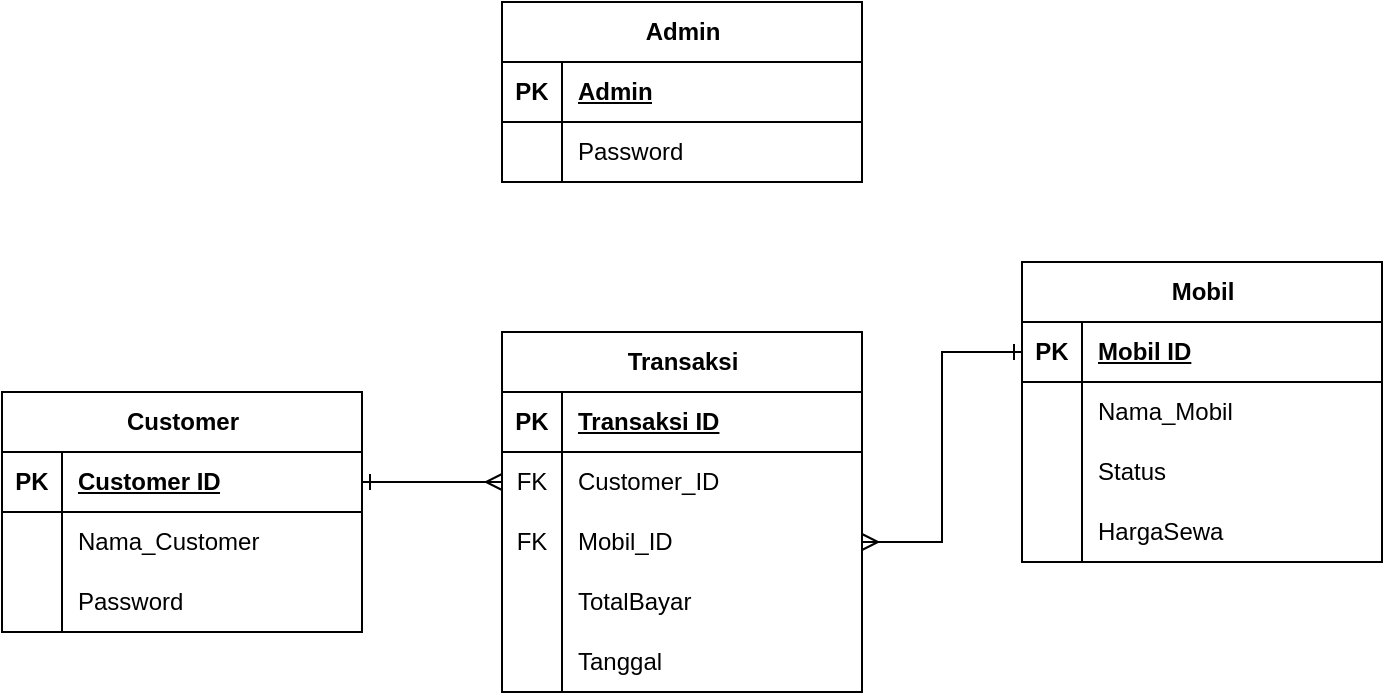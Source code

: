 <mxfile version="25.0.2" pages="2">
  <diagram name="ERD" id="RHrAoXoD5cdKFe916qDt">
    <mxGraphModel dx="2391" dy="1194" grid="1" gridSize="10" guides="1" tooltips="1" connect="1" arrows="1" fold="1" page="1" pageScale="1" pageWidth="1654" pageHeight="1169" math="0" shadow="0">
      <root>
        <mxCell id="0" />
        <mxCell id="1" parent="0" />
        <mxCell id="NbSDubvWn3WClLMtyjI9-7" value="Mobil" style="shape=table;startSize=30;container=1;collapsible=1;childLayout=tableLayout;fixedRows=1;rowLines=0;fontStyle=1;align=center;resizeLast=1;html=1;" parent="1" vertex="1">
          <mxGeometry x="992" y="542" width="180" height="150" as="geometry" />
        </mxCell>
        <mxCell id="NbSDubvWn3WClLMtyjI9-8" value="" style="shape=tableRow;horizontal=0;startSize=0;swimlaneHead=0;swimlaneBody=0;fillColor=none;collapsible=0;dropTarget=0;points=[[0,0.5],[1,0.5]];portConstraint=eastwest;top=0;left=0;right=0;bottom=1;" parent="NbSDubvWn3WClLMtyjI9-7" vertex="1">
          <mxGeometry y="30" width="180" height="30" as="geometry" />
        </mxCell>
        <mxCell id="NbSDubvWn3WClLMtyjI9-9" value="PK" style="shape=partialRectangle;connectable=0;fillColor=none;top=0;left=0;bottom=0;right=0;fontStyle=1;overflow=hidden;whiteSpace=wrap;html=1;" parent="NbSDubvWn3WClLMtyjI9-8" vertex="1">
          <mxGeometry width="30" height="30" as="geometry">
            <mxRectangle width="30" height="30" as="alternateBounds" />
          </mxGeometry>
        </mxCell>
        <mxCell id="NbSDubvWn3WClLMtyjI9-10" value="Mobil ID" style="shape=partialRectangle;connectable=0;fillColor=none;top=0;left=0;bottom=0;right=0;align=left;spacingLeft=6;fontStyle=5;overflow=hidden;whiteSpace=wrap;html=1;" parent="NbSDubvWn3WClLMtyjI9-8" vertex="1">
          <mxGeometry x="30" width="150" height="30" as="geometry">
            <mxRectangle width="150" height="30" as="alternateBounds" />
          </mxGeometry>
        </mxCell>
        <mxCell id="NbSDubvWn3WClLMtyjI9-11" value="" style="shape=tableRow;horizontal=0;startSize=0;swimlaneHead=0;swimlaneBody=0;fillColor=none;collapsible=0;dropTarget=0;points=[[0,0.5],[1,0.5]];portConstraint=eastwest;top=0;left=0;right=0;bottom=0;" parent="NbSDubvWn3WClLMtyjI9-7" vertex="1">
          <mxGeometry y="60" width="180" height="30" as="geometry" />
        </mxCell>
        <mxCell id="NbSDubvWn3WClLMtyjI9-12" value="" style="shape=partialRectangle;connectable=0;fillColor=none;top=0;left=0;bottom=0;right=0;editable=1;overflow=hidden;whiteSpace=wrap;html=1;" parent="NbSDubvWn3WClLMtyjI9-11" vertex="1">
          <mxGeometry width="30" height="30" as="geometry">
            <mxRectangle width="30" height="30" as="alternateBounds" />
          </mxGeometry>
        </mxCell>
        <mxCell id="NbSDubvWn3WClLMtyjI9-13" value="Nama_Mobil" style="shape=partialRectangle;connectable=0;fillColor=none;top=0;left=0;bottom=0;right=0;align=left;spacingLeft=6;overflow=hidden;whiteSpace=wrap;html=1;" parent="NbSDubvWn3WClLMtyjI9-11" vertex="1">
          <mxGeometry x="30" width="150" height="30" as="geometry">
            <mxRectangle width="150" height="30" as="alternateBounds" />
          </mxGeometry>
        </mxCell>
        <mxCell id="NbSDubvWn3WClLMtyjI9-14" value="" style="shape=tableRow;horizontal=0;startSize=0;swimlaneHead=0;swimlaneBody=0;fillColor=none;collapsible=0;dropTarget=0;points=[[0,0.5],[1,0.5]];portConstraint=eastwest;top=0;left=0;right=0;bottom=0;" parent="NbSDubvWn3WClLMtyjI9-7" vertex="1">
          <mxGeometry y="90" width="180" height="30" as="geometry" />
        </mxCell>
        <mxCell id="NbSDubvWn3WClLMtyjI9-15" value="" style="shape=partialRectangle;connectable=0;fillColor=none;top=0;left=0;bottom=0;right=0;editable=1;overflow=hidden;whiteSpace=wrap;html=1;" parent="NbSDubvWn3WClLMtyjI9-14" vertex="1">
          <mxGeometry width="30" height="30" as="geometry">
            <mxRectangle width="30" height="30" as="alternateBounds" />
          </mxGeometry>
        </mxCell>
        <mxCell id="NbSDubvWn3WClLMtyjI9-16" value="Status" style="shape=partialRectangle;connectable=0;fillColor=none;top=0;left=0;bottom=0;right=0;align=left;spacingLeft=6;overflow=hidden;whiteSpace=wrap;html=1;" parent="NbSDubvWn3WClLMtyjI9-14" vertex="1">
          <mxGeometry x="30" width="150" height="30" as="geometry">
            <mxRectangle width="150" height="30" as="alternateBounds" />
          </mxGeometry>
        </mxCell>
        <mxCell id="NbSDubvWn3WClLMtyjI9-17" value="" style="shape=tableRow;horizontal=0;startSize=0;swimlaneHead=0;swimlaneBody=0;fillColor=none;collapsible=0;dropTarget=0;points=[[0,0.5],[1,0.5]];portConstraint=eastwest;top=0;left=0;right=0;bottom=0;" parent="NbSDubvWn3WClLMtyjI9-7" vertex="1">
          <mxGeometry y="120" width="180" height="30" as="geometry" />
        </mxCell>
        <mxCell id="NbSDubvWn3WClLMtyjI9-18" value="" style="shape=partialRectangle;connectable=0;fillColor=none;top=0;left=0;bottom=0;right=0;editable=1;overflow=hidden;whiteSpace=wrap;html=1;" parent="NbSDubvWn3WClLMtyjI9-17" vertex="1">
          <mxGeometry width="30" height="30" as="geometry">
            <mxRectangle width="30" height="30" as="alternateBounds" />
          </mxGeometry>
        </mxCell>
        <mxCell id="NbSDubvWn3WClLMtyjI9-19" value="HargaSewa" style="shape=partialRectangle;connectable=0;fillColor=none;top=0;left=0;bottom=0;right=0;align=left;spacingLeft=6;overflow=hidden;whiteSpace=wrap;html=1;" parent="NbSDubvWn3WClLMtyjI9-17" vertex="1">
          <mxGeometry x="30" width="150" height="30" as="geometry">
            <mxRectangle width="150" height="30" as="alternateBounds" />
          </mxGeometry>
        </mxCell>
        <mxCell id="NbSDubvWn3WClLMtyjI9-20" value="Customer" style="shape=table;startSize=30;container=1;collapsible=1;childLayout=tableLayout;fixedRows=1;rowLines=0;fontStyle=1;align=center;resizeLast=1;html=1;" parent="1" vertex="1">
          <mxGeometry x="482" y="607" width="180" height="120" as="geometry" />
        </mxCell>
        <mxCell id="NbSDubvWn3WClLMtyjI9-21" value="" style="shape=tableRow;horizontal=0;startSize=0;swimlaneHead=0;swimlaneBody=0;fillColor=none;collapsible=0;dropTarget=0;points=[[0,0.5],[1,0.5]];portConstraint=eastwest;top=0;left=0;right=0;bottom=1;" parent="NbSDubvWn3WClLMtyjI9-20" vertex="1">
          <mxGeometry y="30" width="180" height="30" as="geometry" />
        </mxCell>
        <mxCell id="NbSDubvWn3WClLMtyjI9-22" value="PK" style="shape=partialRectangle;connectable=0;fillColor=none;top=0;left=0;bottom=0;right=0;fontStyle=1;overflow=hidden;whiteSpace=wrap;html=1;" parent="NbSDubvWn3WClLMtyjI9-21" vertex="1">
          <mxGeometry width="30" height="30" as="geometry">
            <mxRectangle width="30" height="30" as="alternateBounds" />
          </mxGeometry>
        </mxCell>
        <mxCell id="NbSDubvWn3WClLMtyjI9-23" value="Customer ID" style="shape=partialRectangle;connectable=0;fillColor=none;top=0;left=0;bottom=0;right=0;align=left;spacingLeft=6;fontStyle=5;overflow=hidden;whiteSpace=wrap;html=1;" parent="NbSDubvWn3WClLMtyjI9-21" vertex="1">
          <mxGeometry x="30" width="150" height="30" as="geometry">
            <mxRectangle width="150" height="30" as="alternateBounds" />
          </mxGeometry>
        </mxCell>
        <mxCell id="NbSDubvWn3WClLMtyjI9-24" value="" style="shape=tableRow;horizontal=0;startSize=0;swimlaneHead=0;swimlaneBody=0;fillColor=none;collapsible=0;dropTarget=0;points=[[0,0.5],[1,0.5]];portConstraint=eastwest;top=0;left=0;right=0;bottom=0;" parent="NbSDubvWn3WClLMtyjI9-20" vertex="1">
          <mxGeometry y="60" width="180" height="30" as="geometry" />
        </mxCell>
        <mxCell id="NbSDubvWn3WClLMtyjI9-25" value="" style="shape=partialRectangle;connectable=0;fillColor=none;top=0;left=0;bottom=0;right=0;editable=1;overflow=hidden;whiteSpace=wrap;html=1;" parent="NbSDubvWn3WClLMtyjI9-24" vertex="1">
          <mxGeometry width="30" height="30" as="geometry">
            <mxRectangle width="30" height="30" as="alternateBounds" />
          </mxGeometry>
        </mxCell>
        <mxCell id="NbSDubvWn3WClLMtyjI9-26" value="Nama_Customer" style="shape=partialRectangle;connectable=0;fillColor=none;top=0;left=0;bottom=0;right=0;align=left;spacingLeft=6;overflow=hidden;whiteSpace=wrap;html=1;" parent="NbSDubvWn3WClLMtyjI9-24" vertex="1">
          <mxGeometry x="30" width="150" height="30" as="geometry">
            <mxRectangle width="150" height="30" as="alternateBounds" />
          </mxGeometry>
        </mxCell>
        <mxCell id="NbSDubvWn3WClLMtyjI9-27" value="" style="shape=tableRow;horizontal=0;startSize=0;swimlaneHead=0;swimlaneBody=0;fillColor=none;collapsible=0;dropTarget=0;points=[[0,0.5],[1,0.5]];portConstraint=eastwest;top=0;left=0;right=0;bottom=0;" parent="NbSDubvWn3WClLMtyjI9-20" vertex="1">
          <mxGeometry y="90" width="180" height="30" as="geometry" />
        </mxCell>
        <mxCell id="NbSDubvWn3WClLMtyjI9-28" value="" style="shape=partialRectangle;connectable=0;fillColor=none;top=0;left=0;bottom=0;right=0;editable=1;overflow=hidden;whiteSpace=wrap;html=1;" parent="NbSDubvWn3WClLMtyjI9-27" vertex="1">
          <mxGeometry width="30" height="30" as="geometry">
            <mxRectangle width="30" height="30" as="alternateBounds" />
          </mxGeometry>
        </mxCell>
        <mxCell id="NbSDubvWn3WClLMtyjI9-29" value="Password" style="shape=partialRectangle;connectable=0;fillColor=none;top=0;left=0;bottom=0;right=0;align=left;spacingLeft=6;overflow=hidden;whiteSpace=wrap;html=1;" parent="NbSDubvWn3WClLMtyjI9-27" vertex="1">
          <mxGeometry x="30" width="150" height="30" as="geometry">
            <mxRectangle width="150" height="30" as="alternateBounds" />
          </mxGeometry>
        </mxCell>
        <mxCell id="NbSDubvWn3WClLMtyjI9-33" value="Transaksi" style="shape=table;startSize=30;container=1;collapsible=1;childLayout=tableLayout;fixedRows=1;rowLines=0;fontStyle=1;align=center;resizeLast=1;html=1;" parent="1" vertex="1">
          <mxGeometry x="732" y="577" width="180" height="180" as="geometry" />
        </mxCell>
        <mxCell id="NbSDubvWn3WClLMtyjI9-34" value="" style="shape=tableRow;horizontal=0;startSize=0;swimlaneHead=0;swimlaneBody=0;fillColor=none;collapsible=0;dropTarget=0;points=[[0,0.5],[1,0.5]];portConstraint=eastwest;top=0;left=0;right=0;bottom=1;" parent="NbSDubvWn3WClLMtyjI9-33" vertex="1">
          <mxGeometry y="30" width="180" height="30" as="geometry" />
        </mxCell>
        <mxCell id="NbSDubvWn3WClLMtyjI9-35" value="PK" style="shape=partialRectangle;connectable=0;fillColor=none;top=0;left=0;bottom=0;right=0;fontStyle=1;overflow=hidden;whiteSpace=wrap;html=1;" parent="NbSDubvWn3WClLMtyjI9-34" vertex="1">
          <mxGeometry width="30" height="30" as="geometry">
            <mxRectangle width="30" height="30" as="alternateBounds" />
          </mxGeometry>
        </mxCell>
        <mxCell id="NbSDubvWn3WClLMtyjI9-36" value="Transaksi ID" style="shape=partialRectangle;connectable=0;fillColor=none;top=0;left=0;bottom=0;right=0;align=left;spacingLeft=6;fontStyle=5;overflow=hidden;whiteSpace=wrap;html=1;" parent="NbSDubvWn3WClLMtyjI9-34" vertex="1">
          <mxGeometry x="30" width="150" height="30" as="geometry">
            <mxRectangle width="150" height="30" as="alternateBounds" />
          </mxGeometry>
        </mxCell>
        <mxCell id="NbSDubvWn3WClLMtyjI9-37" value="" style="shape=tableRow;horizontal=0;startSize=0;swimlaneHead=0;swimlaneBody=0;fillColor=none;collapsible=0;dropTarget=0;points=[[0,0.5],[1,0.5]];portConstraint=eastwest;top=0;left=0;right=0;bottom=0;" parent="NbSDubvWn3WClLMtyjI9-33" vertex="1">
          <mxGeometry y="60" width="180" height="30" as="geometry" />
        </mxCell>
        <mxCell id="NbSDubvWn3WClLMtyjI9-38" value="FK" style="shape=partialRectangle;connectable=0;fillColor=none;top=0;left=0;bottom=0;right=0;editable=1;overflow=hidden;whiteSpace=wrap;html=1;" parent="NbSDubvWn3WClLMtyjI9-37" vertex="1">
          <mxGeometry width="30" height="30" as="geometry">
            <mxRectangle width="30" height="30" as="alternateBounds" />
          </mxGeometry>
        </mxCell>
        <mxCell id="NbSDubvWn3WClLMtyjI9-39" value="Customer_ID" style="shape=partialRectangle;connectable=0;fillColor=none;top=0;left=0;bottom=0;right=0;align=left;spacingLeft=6;overflow=hidden;whiteSpace=wrap;html=1;" parent="NbSDubvWn3WClLMtyjI9-37" vertex="1">
          <mxGeometry x="30" width="150" height="30" as="geometry">
            <mxRectangle width="150" height="30" as="alternateBounds" />
          </mxGeometry>
        </mxCell>
        <mxCell id="NbSDubvWn3WClLMtyjI9-40" value="" style="shape=tableRow;horizontal=0;startSize=0;swimlaneHead=0;swimlaneBody=0;fillColor=none;collapsible=0;dropTarget=0;points=[[0,0.5],[1,0.5]];portConstraint=eastwest;top=0;left=0;right=0;bottom=0;" parent="NbSDubvWn3WClLMtyjI9-33" vertex="1">
          <mxGeometry y="90" width="180" height="30" as="geometry" />
        </mxCell>
        <mxCell id="NbSDubvWn3WClLMtyjI9-41" value="FK" style="shape=partialRectangle;connectable=0;fillColor=none;top=0;left=0;bottom=0;right=0;editable=1;overflow=hidden;whiteSpace=wrap;html=1;" parent="NbSDubvWn3WClLMtyjI9-40" vertex="1">
          <mxGeometry width="30" height="30" as="geometry">
            <mxRectangle width="30" height="30" as="alternateBounds" />
          </mxGeometry>
        </mxCell>
        <mxCell id="NbSDubvWn3WClLMtyjI9-42" value="Mobil_ID" style="shape=partialRectangle;connectable=0;fillColor=none;top=0;left=0;bottom=0;right=0;align=left;spacingLeft=6;overflow=hidden;whiteSpace=wrap;html=1;" parent="NbSDubvWn3WClLMtyjI9-40" vertex="1">
          <mxGeometry x="30" width="150" height="30" as="geometry">
            <mxRectangle width="150" height="30" as="alternateBounds" />
          </mxGeometry>
        </mxCell>
        <mxCell id="NbSDubvWn3WClLMtyjI9-43" value="" style="shape=tableRow;horizontal=0;startSize=0;swimlaneHead=0;swimlaneBody=0;fillColor=none;collapsible=0;dropTarget=0;points=[[0,0.5],[1,0.5]];portConstraint=eastwest;top=0;left=0;right=0;bottom=0;" parent="NbSDubvWn3WClLMtyjI9-33" vertex="1">
          <mxGeometry y="120" width="180" height="30" as="geometry" />
        </mxCell>
        <mxCell id="NbSDubvWn3WClLMtyjI9-44" value="" style="shape=partialRectangle;connectable=0;fillColor=none;top=0;left=0;bottom=0;right=0;editable=1;overflow=hidden;whiteSpace=wrap;html=1;" parent="NbSDubvWn3WClLMtyjI9-43" vertex="1">
          <mxGeometry width="30" height="30" as="geometry">
            <mxRectangle width="30" height="30" as="alternateBounds" />
          </mxGeometry>
        </mxCell>
        <mxCell id="NbSDubvWn3WClLMtyjI9-45" value="TotalBayar" style="shape=partialRectangle;connectable=0;fillColor=none;top=0;left=0;bottom=0;right=0;align=left;spacingLeft=6;overflow=hidden;whiteSpace=wrap;html=1;" parent="NbSDubvWn3WClLMtyjI9-43" vertex="1">
          <mxGeometry x="30" width="150" height="30" as="geometry">
            <mxRectangle width="150" height="30" as="alternateBounds" />
          </mxGeometry>
        </mxCell>
        <mxCell id="NbSDubvWn3WClLMtyjI9-46" value="" style="shape=tableRow;horizontal=0;startSize=0;swimlaneHead=0;swimlaneBody=0;fillColor=none;collapsible=0;dropTarget=0;points=[[0,0.5],[1,0.5]];portConstraint=eastwest;top=0;left=0;right=0;bottom=0;" parent="NbSDubvWn3WClLMtyjI9-33" vertex="1">
          <mxGeometry y="150" width="180" height="30" as="geometry" />
        </mxCell>
        <mxCell id="NbSDubvWn3WClLMtyjI9-47" value="" style="shape=partialRectangle;connectable=0;fillColor=none;top=0;left=0;bottom=0;right=0;editable=1;overflow=hidden;whiteSpace=wrap;html=1;" parent="NbSDubvWn3WClLMtyjI9-46" vertex="1">
          <mxGeometry width="30" height="30" as="geometry">
            <mxRectangle width="30" height="30" as="alternateBounds" />
          </mxGeometry>
        </mxCell>
        <mxCell id="NbSDubvWn3WClLMtyjI9-48" value="Tanggal" style="shape=partialRectangle;connectable=0;fillColor=none;top=0;left=0;bottom=0;right=0;align=left;spacingLeft=6;overflow=hidden;whiteSpace=wrap;html=1;" parent="NbSDubvWn3WClLMtyjI9-46" vertex="1">
          <mxGeometry x="30" width="150" height="30" as="geometry">
            <mxRectangle width="150" height="30" as="alternateBounds" />
          </mxGeometry>
        </mxCell>
        <mxCell id="NbSDubvWn3WClLMtyjI9-49" style="edgeStyle=orthogonalEdgeStyle;rounded=0;orthogonalLoop=1;jettySize=auto;html=1;exitX=1;exitY=0.5;exitDx=0;exitDy=0;entryX=0;entryY=0.5;entryDx=0;entryDy=0;endArrow=ERmany;endFill=0;startArrow=ERone;startFill=0;" parent="1" source="NbSDubvWn3WClLMtyjI9-21" target="NbSDubvWn3WClLMtyjI9-37" edge="1">
          <mxGeometry relative="1" as="geometry" />
        </mxCell>
        <mxCell id="NbSDubvWn3WClLMtyjI9-51" style="edgeStyle=orthogonalEdgeStyle;rounded=0;orthogonalLoop=1;jettySize=auto;html=1;exitX=0;exitY=0.5;exitDx=0;exitDy=0;entryX=1;entryY=0.5;entryDx=0;entryDy=0;startArrow=ERone;startFill=0;endArrow=ERmany;endFill=0;" parent="1" source="NbSDubvWn3WClLMtyjI9-8" target="NbSDubvWn3WClLMtyjI9-40" edge="1">
          <mxGeometry relative="1" as="geometry" />
        </mxCell>
        <mxCell id="YRsRkTkWoWfRgBuUEY_P-1" value="Admin" style="shape=table;startSize=30;container=1;collapsible=1;childLayout=tableLayout;fixedRows=1;rowLines=0;fontStyle=1;align=center;resizeLast=1;html=1;" parent="1" vertex="1">
          <mxGeometry x="732" y="412" width="180" height="90" as="geometry" />
        </mxCell>
        <mxCell id="YRsRkTkWoWfRgBuUEY_P-2" value="" style="shape=tableRow;horizontal=0;startSize=0;swimlaneHead=0;swimlaneBody=0;fillColor=none;collapsible=0;dropTarget=0;points=[[0,0.5],[1,0.5]];portConstraint=eastwest;top=0;left=0;right=0;bottom=1;" parent="YRsRkTkWoWfRgBuUEY_P-1" vertex="1">
          <mxGeometry y="30" width="180" height="30" as="geometry" />
        </mxCell>
        <mxCell id="YRsRkTkWoWfRgBuUEY_P-3" value="PK" style="shape=partialRectangle;connectable=0;fillColor=none;top=0;left=0;bottom=0;right=0;fontStyle=1;overflow=hidden;whiteSpace=wrap;html=1;" parent="YRsRkTkWoWfRgBuUEY_P-2" vertex="1">
          <mxGeometry width="30" height="30" as="geometry">
            <mxRectangle width="30" height="30" as="alternateBounds" />
          </mxGeometry>
        </mxCell>
        <mxCell id="YRsRkTkWoWfRgBuUEY_P-4" value="Admin" style="shape=partialRectangle;connectable=0;fillColor=none;top=0;left=0;bottom=0;right=0;align=left;spacingLeft=6;fontStyle=5;overflow=hidden;whiteSpace=wrap;html=1;" parent="YRsRkTkWoWfRgBuUEY_P-2" vertex="1">
          <mxGeometry x="30" width="150" height="30" as="geometry">
            <mxRectangle width="150" height="30" as="alternateBounds" />
          </mxGeometry>
        </mxCell>
        <mxCell id="YRsRkTkWoWfRgBuUEY_P-5" value="" style="shape=tableRow;horizontal=0;startSize=0;swimlaneHead=0;swimlaneBody=0;fillColor=none;collapsible=0;dropTarget=0;points=[[0,0.5],[1,0.5]];portConstraint=eastwest;top=0;left=0;right=0;bottom=0;" parent="YRsRkTkWoWfRgBuUEY_P-1" vertex="1">
          <mxGeometry y="60" width="180" height="30" as="geometry" />
        </mxCell>
        <mxCell id="YRsRkTkWoWfRgBuUEY_P-6" value="" style="shape=partialRectangle;connectable=0;fillColor=none;top=0;left=0;bottom=0;right=0;editable=1;overflow=hidden;whiteSpace=wrap;html=1;" parent="YRsRkTkWoWfRgBuUEY_P-5" vertex="1">
          <mxGeometry width="30" height="30" as="geometry">
            <mxRectangle width="30" height="30" as="alternateBounds" />
          </mxGeometry>
        </mxCell>
        <mxCell id="YRsRkTkWoWfRgBuUEY_P-7" value="Password" style="shape=partialRectangle;connectable=0;fillColor=none;top=0;left=0;bottom=0;right=0;align=left;spacingLeft=6;overflow=hidden;whiteSpace=wrap;html=1;" parent="YRsRkTkWoWfRgBuUEY_P-5" vertex="1">
          <mxGeometry x="30" width="150" height="30" as="geometry">
            <mxRectangle width="150" height="30" as="alternateBounds" />
          </mxGeometry>
        </mxCell>
      </root>
    </mxGraphModel>
  </diagram>
  <diagram id="Ibd3AFdLXOnyxQSkDazE" name="Flowchart">
    <mxGraphModel dx="3348" dy="1672" grid="1" gridSize="10" guides="1" tooltips="1" connect="1" arrows="1" fold="1" page="1" pageScale="1" pageWidth="1654" pageHeight="1169" math="0" shadow="0">
      <root>
        <mxCell id="0" />
        <mxCell id="1" parent="0" />
        <mxCell id="TlLHAveltA1DOjyq6QqH-30" style="edgeStyle=orthogonalEdgeStyle;rounded=0;orthogonalLoop=1;jettySize=auto;html=1;exitX=1;exitY=0.5;exitDx=0;exitDy=0;exitPerimeter=0;" edge="1" parent="1" source="TlLHAveltA1DOjyq6QqH-10" target="TlLHAveltA1DOjyq6QqH-27">
          <mxGeometry relative="1" as="geometry" />
        </mxCell>
        <mxCell id="TlLHAveltA1DOjyq6QqH-10" value="Start" style="strokeWidth=2;html=1;shape=mxgraph.flowchart.start_1;whiteSpace=wrap;" vertex="1" parent="1">
          <mxGeometry x="137" y="865" width="100" height="60" as="geometry" />
        </mxCell>
        <mxCell id="TlLHAveltA1DOjyq6QqH-13" value="1.Kelola data kendaraan&lt;div&gt;2. Kelola data customer&lt;/div&gt;&lt;div&gt;3. Laporan transaksi&lt;br&gt;4.Exit&lt;/div&gt;" style="rounded=1;whiteSpace=wrap;html=1;absoluteArcSize=1;arcSize=14;strokeWidth=2;" vertex="1" parent="1">
          <mxGeometry x="762" y="588" width="145" height="100" as="geometry" />
        </mxCell>
        <mxCell id="TlLHAveltA1DOjyq6QqH-17" value="1. Daftar Mobil&lt;div&gt;2. Sewa Mobil&lt;/div&gt;&lt;div&gt;3.Exit&lt;/div&gt;" style="rounded=1;whiteSpace=wrap;html=1;absoluteArcSize=1;arcSize=14;strokeWidth=2;" vertex="1" parent="1">
          <mxGeometry x="1144" y="845" width="140" height="100" as="geometry" />
        </mxCell>
        <mxCell id="TlLHAveltA1DOjyq6QqH-59" style="edgeStyle=orthogonalEdgeStyle;rounded=0;orthogonalLoop=1;jettySize=auto;html=1;exitX=1;exitY=0.5;exitDx=0;exitDy=0;exitPerimeter=0;" edge="1" parent="1" source="TlLHAveltA1DOjyq6QqH-24" target="TlLHAveltA1DOjyq6QqH-56">
          <mxGeometry relative="1" as="geometry" />
        </mxCell>
        <mxCell id="TlLHAveltA1DOjyq6QqH-24" value="Admin" style="strokeWidth=2;html=1;shape=mxgraph.flowchart.decision;whiteSpace=wrap;" vertex="1" parent="1">
          <mxGeometry x="307" y="700" width="100" height="100" as="geometry" />
        </mxCell>
        <mxCell id="TlLHAveltA1DOjyq6QqH-27" value="Admin&lt;div&gt;Customer&lt;/div&gt;&lt;div&gt;Register&lt;/div&gt;&lt;div&gt;Exit&lt;/div&gt;" style="rounded=1;whiteSpace=wrap;html=1;absoluteArcSize=1;arcSize=14;strokeWidth=2;" vertex="1" parent="1">
          <mxGeometry x="307" y="845" width="100" height="100" as="geometry" />
        </mxCell>
        <mxCell id="TlLHAveltA1DOjyq6QqH-31" style="edgeStyle=orthogonalEdgeStyle;rounded=0;orthogonalLoop=1;jettySize=auto;html=1;exitX=0.5;exitY=0;exitDx=0;exitDy=0;entryX=0.5;entryY=1;entryDx=0;entryDy=0;entryPerimeter=0;" edge="1" parent="1" source="TlLHAveltA1DOjyq6QqH-27" target="TlLHAveltA1DOjyq6QqH-24">
          <mxGeometry relative="1" as="geometry" />
        </mxCell>
        <mxCell id="TlLHAveltA1DOjyq6QqH-32" value="Register" style="strokeWidth=2;html=1;shape=mxgraph.flowchart.decision;whiteSpace=wrap;" vertex="1" parent="1">
          <mxGeometry x="387" y="1010" width="100" height="100" as="geometry" />
        </mxCell>
        <mxCell id="TlLHAveltA1DOjyq6QqH-43" style="edgeStyle=orthogonalEdgeStyle;rounded=0;orthogonalLoop=1;jettySize=auto;html=1;exitX=1;exitY=0.5;exitDx=0;exitDy=0;exitPerimeter=0;" edge="1" parent="1" source="TlLHAveltA1DOjyq6QqH-33" target="TlLHAveltA1DOjyq6QqH-42">
          <mxGeometry relative="1" as="geometry" />
        </mxCell>
        <mxCell id="TlLHAveltA1DOjyq6QqH-33" value="Customer" style="strokeWidth=2;html=1;shape=mxgraph.flowchart.decision;whiteSpace=wrap;" vertex="1" parent="1">
          <mxGeometry x="457" y="845" width="100" height="100" as="geometry" />
        </mxCell>
        <mxCell id="TlLHAveltA1DOjyq6QqH-34" style="edgeStyle=orthogonalEdgeStyle;rounded=0;orthogonalLoop=1;jettySize=auto;html=1;exitX=1;exitY=0.5;exitDx=0;exitDy=0;entryX=0;entryY=0.5;entryDx=0;entryDy=0;entryPerimeter=0;" edge="1" parent="1" source="TlLHAveltA1DOjyq6QqH-27" target="TlLHAveltA1DOjyq6QqH-33">
          <mxGeometry relative="1" as="geometry" />
        </mxCell>
        <mxCell id="TlLHAveltA1DOjyq6QqH-35" style="edgeStyle=orthogonalEdgeStyle;rounded=0;orthogonalLoop=1;jettySize=auto;html=1;exitX=0.5;exitY=1;exitDx=0;exitDy=0;entryX=0.5;entryY=0;entryDx=0;entryDy=0;entryPerimeter=0;" edge="1" parent="1">
          <mxGeometry relative="1" as="geometry">
            <mxPoint x="357" y="942" as="sourcePoint" />
            <mxPoint x="437" y="1007" as="targetPoint" />
            <Array as="points">
              <mxPoint x="357" y="987" />
              <mxPoint x="437" y="987" />
            </Array>
          </mxGeometry>
        </mxCell>
        <mxCell id="TlLHAveltA1DOjyq6QqH-36" style="edgeStyle=orthogonalEdgeStyle;rounded=0;orthogonalLoop=1;jettySize=auto;html=1;exitX=1;exitY=0.5;exitDx=0;exitDy=0;exitPerimeter=0;entryX=0.5;entryY=1;entryDx=0;entryDy=0;entryPerimeter=0;" edge="1" parent="1" source="TlLHAveltA1DOjyq6QqH-32" target="TlLHAveltA1DOjyq6QqH-33">
          <mxGeometry relative="1" as="geometry" />
        </mxCell>
        <mxCell id="TlLHAveltA1DOjyq6QqH-40" value="End" style="strokeWidth=2;html=1;shape=mxgraph.flowchart.start_1;whiteSpace=wrap;" vertex="1" parent="1">
          <mxGeometry x="237" y="1030" width="100" height="60" as="geometry" />
        </mxCell>
        <mxCell id="TlLHAveltA1DOjyq6QqH-41" style="edgeStyle=orthogonalEdgeStyle;rounded=0;orthogonalLoop=1;jettySize=auto;html=1;exitX=0.5;exitY=1;exitDx=0;exitDy=0;entryX=0.5;entryY=0;entryDx=0;entryDy=0;entryPerimeter=0;" edge="1" parent="1" source="TlLHAveltA1DOjyq6QqH-27" target="TlLHAveltA1DOjyq6QqH-40">
          <mxGeometry relative="1" as="geometry" />
        </mxCell>
        <mxCell id="TlLHAveltA1DOjyq6QqH-42" value="input Id&lt;br&gt;Input password" style="shape=parallelogram;html=1;strokeWidth=2;perimeter=parallelogramPerimeter;whiteSpace=wrap;rounded=1;arcSize=12;size=0.23;" vertex="1" parent="1">
          <mxGeometry x="597" y="857" width="140" height="75" as="geometry" />
        </mxCell>
        <mxCell id="TlLHAveltA1DOjyq6QqH-104" style="edgeStyle=orthogonalEdgeStyle;rounded=0;orthogonalLoop=1;jettySize=auto;html=1;exitX=1;exitY=0.5;exitDx=0;exitDy=0;exitPerimeter=0;entryX=0;entryY=0.5;entryDx=0;entryDy=0;" edge="1" parent="1" source="TlLHAveltA1DOjyq6QqH-44" target="TlLHAveltA1DOjyq6QqH-17">
          <mxGeometry relative="1" as="geometry" />
        </mxCell>
        <mxCell id="TlLHAveltA1DOjyq6QqH-44" value="Id password sesuai ?" style="strokeWidth=2;html=1;shape=mxgraph.flowchart.decision;whiteSpace=wrap;" vertex="1" parent="1">
          <mxGeometry x="767" y="845" width="100" height="100" as="geometry" />
        </mxCell>
        <mxCell id="TlLHAveltA1DOjyq6QqH-45" style="edgeStyle=orthogonalEdgeStyle;rounded=0;orthogonalLoop=1;jettySize=auto;html=1;exitX=1;exitY=0.5;exitDx=0;exitDy=0;entryX=0;entryY=0.5;entryDx=0;entryDy=0;entryPerimeter=0;" edge="1" parent="1" source="TlLHAveltA1DOjyq6QqH-42" target="TlLHAveltA1DOjyq6QqH-44">
          <mxGeometry relative="1" as="geometry" />
        </mxCell>
        <mxCell id="TlLHAveltA1DOjyq6QqH-50" value="No" style="text;html=1;align=center;verticalAlign=middle;whiteSpace=wrap;rounded=0;" vertex="1" parent="1">
          <mxGeometry x="568" y="796" width="60" height="30" as="geometry" />
        </mxCell>
        <mxCell id="TlLHAveltA1DOjyq6QqH-53" style="edgeStyle=orthogonalEdgeStyle;rounded=0;orthogonalLoop=1;jettySize=auto;html=1;exitX=0.5;exitY=0;exitDx=0;exitDy=0;exitPerimeter=0;entryX=0.5;entryY=0;entryDx=0;entryDy=0;entryPerimeter=0;" edge="1" parent="1" source="TlLHAveltA1DOjyq6QqH-44" target="TlLHAveltA1DOjyq6QqH-33">
          <mxGeometry relative="1" as="geometry" />
        </mxCell>
        <mxCell id="TlLHAveltA1DOjyq6QqH-56" value="Input password" style="shape=parallelogram;html=1;strokeWidth=2;perimeter=parallelogramPerimeter;whiteSpace=wrap;rounded=1;arcSize=12;size=0.23;" vertex="1" parent="1">
          <mxGeometry x="447" y="712.5" width="140" height="75" as="geometry" />
        </mxCell>
        <mxCell id="TlLHAveltA1DOjyq6QqH-76" style="edgeStyle=orthogonalEdgeStyle;rounded=0;orthogonalLoop=1;jettySize=auto;html=1;exitX=1;exitY=0.5;exitDx=0;exitDy=0;exitPerimeter=0;entryX=0.5;entryY=1;entryDx=0;entryDy=0;" edge="1" parent="1" source="TlLHAveltA1DOjyq6QqH-57" target="TlLHAveltA1DOjyq6QqH-13">
          <mxGeometry relative="1" as="geometry" />
        </mxCell>
        <mxCell id="TlLHAveltA1DOjyq6QqH-57" value="password&lt;div&gt;sesuai ?&lt;/div&gt;" style="strokeWidth=2;html=1;shape=mxgraph.flowchart.decision;whiteSpace=wrap;" vertex="1" parent="1">
          <mxGeometry x="627" y="700" width="100" height="100" as="geometry" />
        </mxCell>
        <mxCell id="TlLHAveltA1DOjyq6QqH-60" style="edgeStyle=orthogonalEdgeStyle;rounded=0;orthogonalLoop=1;jettySize=auto;html=1;exitX=1;exitY=0.5;exitDx=0;exitDy=0;entryX=0;entryY=0.5;entryDx=0;entryDy=0;entryPerimeter=0;" edge="1" parent="1" source="TlLHAveltA1DOjyq6QqH-56" target="TlLHAveltA1DOjyq6QqH-57">
          <mxGeometry relative="1" as="geometry" />
        </mxCell>
        <mxCell id="TlLHAveltA1DOjyq6QqH-62" style="edgeStyle=orthogonalEdgeStyle;rounded=0;orthogonalLoop=1;jettySize=auto;html=1;exitX=0.5;exitY=0;exitDx=0;exitDy=0;exitPerimeter=0;entryX=0.5;entryY=0;entryDx=0;entryDy=0;entryPerimeter=0;" edge="1" parent="1" source="TlLHAveltA1DOjyq6QqH-57" target="TlLHAveltA1DOjyq6QqH-24">
          <mxGeometry relative="1" as="geometry" />
        </mxCell>
        <mxCell id="TlLHAveltA1DOjyq6QqH-63" value="Yes" style="text;html=1;align=center;verticalAlign=middle;whiteSpace=wrap;rounded=0;" vertex="1" parent="1">
          <mxGeometry x="757" y="712.5" width="60" height="30" as="geometry" />
        </mxCell>
        <mxCell id="TlLHAveltA1DOjyq6QqH-64" value="No" style="text;html=1;align=center;verticalAlign=middle;whiteSpace=wrap;rounded=0;" vertex="1" parent="1">
          <mxGeometry x="527" y="650" width="60" height="30" as="geometry" />
        </mxCell>
        <mxCell id="TlLHAveltA1DOjyq6QqH-74" style="edgeStyle=orthogonalEdgeStyle;rounded=0;orthogonalLoop=1;jettySize=auto;html=1;exitX=0.5;exitY=0;exitDx=0;exitDy=0;exitPerimeter=0;entryX=0.5;entryY=1;entryDx=0;entryDy=0;" edge="1" parent="1" source="TlLHAveltA1DOjyq6QqH-65" target="TlLHAveltA1DOjyq6QqH-73">
          <mxGeometry relative="1" as="geometry" />
        </mxCell>
        <mxCell id="TlLHAveltA1DOjyq6QqH-65" value="Lihat daftar&lt;div&gt;mobil&lt;/div&gt;" style="strokeWidth=2;html=1;shape=mxgraph.flowchart.decision;whiteSpace=wrap;" vertex="1" parent="1">
          <mxGeometry x="1165" y="720.5" width="100" height="100" as="geometry" />
        </mxCell>
        <mxCell id="TlLHAveltA1DOjyq6QqH-66" style="edgeStyle=orthogonalEdgeStyle;rounded=0;orthogonalLoop=1;jettySize=auto;html=1;exitX=0.5;exitY=0;exitDx=0;exitDy=0;entryX=0.5;entryY=1;entryDx=0;entryDy=0;entryPerimeter=0;" edge="1" parent="1" source="TlLHAveltA1DOjyq6QqH-17" target="TlLHAveltA1DOjyq6QqH-65">
          <mxGeometry relative="1" as="geometry" />
        </mxCell>
        <mxCell id="TlLHAveltA1DOjyq6QqH-85" style="edgeStyle=orthogonalEdgeStyle;rounded=0;orthogonalLoop=1;jettySize=auto;html=1;exitX=1;exitY=0.5;exitDx=0;exitDy=0;exitPerimeter=0;" edge="1" parent="1" source="TlLHAveltA1DOjyq6QqH-67" target="TlLHAveltA1DOjyq6QqH-81">
          <mxGeometry relative="1" as="geometry" />
        </mxCell>
        <mxCell id="TlLHAveltA1DOjyq6QqH-67" value="Sewa Mobil" style="strokeWidth=2;html=1;shape=mxgraph.flowchart.decision;whiteSpace=wrap;" vertex="1" parent="1">
          <mxGeometry x="1097" y="997.5" width="100" height="100" as="geometry" />
        </mxCell>
        <mxCell id="TlLHAveltA1DOjyq6QqH-70" style="edgeStyle=orthogonalEdgeStyle;rounded=0;orthogonalLoop=1;jettySize=auto;html=1;exitX=0.5;exitY=1;exitDx=0;exitDy=0;entryX=0.5;entryY=0;entryDx=0;entryDy=0;entryPerimeter=0;" edge="1" parent="1" source="TlLHAveltA1DOjyq6QqH-17" target="TlLHAveltA1DOjyq6QqH-67">
          <mxGeometry relative="1" as="geometry" />
        </mxCell>
        <mxCell id="TlLHAveltA1DOjyq6QqH-71" value="Menampilkan List customer" style="rounded=1;whiteSpace=wrap;html=1;absoluteArcSize=1;arcSize=14;strokeWidth=2;" vertex="1" parent="1">
          <mxGeometry x="357" y="534" width="140" height="100" as="geometry" />
        </mxCell>
        <mxCell id="TlLHAveltA1DOjyq6QqH-144" style="edgeStyle=orthogonalEdgeStyle;rounded=0;orthogonalLoop=1;jettySize=auto;html=1;exitX=1;exitY=1;exitDx=0;exitDy=0;entryX=1;entryY=0;entryDx=0;entryDy=0;" edge="1" parent="1" source="TlLHAveltA1DOjyq6QqH-73" target="TlLHAveltA1DOjyq6QqH-17">
          <mxGeometry relative="1" as="geometry" />
        </mxCell>
        <mxCell id="TlLHAveltA1DOjyq6QqH-73" value="Menampilkan list kendaraan yang tersedia" style="rounded=1;whiteSpace=wrap;html=1;absoluteArcSize=1;arcSize=14;strokeWidth=2;" vertex="1" parent="1">
          <mxGeometry x="1144" y="586" width="140" height="100" as="geometry" />
        </mxCell>
        <mxCell id="TlLHAveltA1DOjyq6QqH-79" style="edgeStyle=orthogonalEdgeStyle;rounded=0;orthogonalLoop=1;jettySize=auto;html=1;exitX=0;exitY=0.5;exitDx=0;exitDy=0;exitPerimeter=0;entryX=1;entryY=0.5;entryDx=0;entryDy=0;" edge="1" parent="1" source="TlLHAveltA1DOjyq6QqH-75" target="TlLHAveltA1DOjyq6QqH-71">
          <mxGeometry relative="1" as="geometry" />
        </mxCell>
        <mxCell id="TlLHAveltA1DOjyq6QqH-75" value="Kelola data customer" style="strokeWidth=2;html=1;shape=mxgraph.flowchart.decision;whiteSpace=wrap;" vertex="1" parent="1">
          <mxGeometry x="577" y="535" width="100" height="100" as="geometry" />
        </mxCell>
        <mxCell id="TlLHAveltA1DOjyq6QqH-77" style="edgeStyle=orthogonalEdgeStyle;rounded=0;orthogonalLoop=1;jettySize=auto;html=1;exitX=0;exitY=0.5;exitDx=0;exitDy=0;entryX=1;entryY=0.5;entryDx=0;entryDy=0;entryPerimeter=0;" edge="1" parent="1" source="TlLHAveltA1DOjyq6QqH-13" target="TlLHAveltA1DOjyq6QqH-75">
          <mxGeometry relative="1" as="geometry" />
        </mxCell>
        <mxCell id="TlLHAveltA1DOjyq6QqH-81" value="input id mobil&lt;div&gt;tanggal sewa&lt;/div&gt;&lt;div&gt;jumlah hari sewa&lt;/div&gt;" style="shape=parallelogram;html=1;strokeWidth=2;perimeter=parallelogramPerimeter;whiteSpace=wrap;rounded=1;arcSize=12;size=0.23;" vertex="1" parent="1">
          <mxGeometry x="1204" y="1010" width="160" height="75" as="geometry" />
        </mxCell>
        <mxCell id="TlLHAveltA1DOjyq6QqH-89" style="edgeStyle=orthogonalEdgeStyle;rounded=0;orthogonalLoop=1;jettySize=auto;html=1;exitX=1;exitY=0.5;exitDx=0;exitDy=0;exitPerimeter=0;entryX=0.5;entryY=1;entryDx=0;entryDy=0;" edge="1" parent="1" source="TlLHAveltA1DOjyq6QqH-83" target="TlLHAveltA1DOjyq6QqH-88">
          <mxGeometry relative="1" as="geometry" />
        </mxCell>
        <mxCell id="TlLHAveltA1DOjyq6QqH-93" style="edgeStyle=orthogonalEdgeStyle;rounded=0;orthogonalLoop=1;jettySize=auto;html=1;exitX=0.5;exitY=0;exitDx=0;exitDy=0;exitPerimeter=0;entryX=1;entryY=0.5;entryDx=0;entryDy=0;" edge="1" parent="1" source="TlLHAveltA1DOjyq6QqH-83" target="TlLHAveltA1DOjyq6QqH-17">
          <mxGeometry relative="1" as="geometry" />
        </mxCell>
        <mxCell id="TlLHAveltA1DOjyq6QqH-83" value="Konfirmasi&lt;div&gt;Pembayarn&lt;/div&gt;" style="strokeWidth=2;html=1;shape=mxgraph.flowchart.decision;whiteSpace=wrap;" vertex="1" parent="1">
          <mxGeometry x="1375" y="997.5" width="100" height="100" as="geometry" />
        </mxCell>
        <mxCell id="TlLHAveltA1DOjyq6QqH-87" style="edgeStyle=orthogonalEdgeStyle;rounded=0;orthogonalLoop=1;jettySize=auto;html=1;exitX=1;exitY=0.5;exitDx=0;exitDy=0;entryX=0;entryY=0.5;entryDx=0;entryDy=0;entryPerimeter=0;" edge="1" parent="1" source="TlLHAveltA1DOjyq6QqH-81" target="TlLHAveltA1DOjyq6QqH-83">
          <mxGeometry relative="1" as="geometry" />
        </mxCell>
        <mxCell id="TlLHAveltA1DOjyq6QqH-92" style="edgeStyle=orthogonalEdgeStyle;rounded=0;orthogonalLoop=1;jettySize=auto;html=1;exitX=0;exitY=0.5;exitDx=0;exitDy=0;entryX=1;entryY=0.5;entryDx=0;entryDy=0;" edge="1" parent="1" source="TlLHAveltA1DOjyq6QqH-88" target="TlLHAveltA1DOjyq6QqH-17">
          <mxGeometry relative="1" as="geometry" />
        </mxCell>
        <mxCell id="TlLHAveltA1DOjyq6QqH-88" value="ID Transaksi" style="rounded=1;whiteSpace=wrap;html=1;absoluteArcSize=1;arcSize=14;strokeWidth=2;" vertex="1" parent="1">
          <mxGeometry x="1457" y="845" width="100" height="100" as="geometry" />
        </mxCell>
        <mxCell id="TlLHAveltA1DOjyq6QqH-94" value="Yes" style="text;html=1;align=center;verticalAlign=middle;whiteSpace=wrap;rounded=0;" vertex="1" parent="1">
          <mxGeometry x="1507" y="997.5" width="60" height="30" as="geometry" />
        </mxCell>
        <mxCell id="TlLHAveltA1DOjyq6QqH-95" value="No" style="text;html=1;align=center;verticalAlign=middle;whiteSpace=wrap;rounded=0;" vertex="1" parent="1">
          <mxGeometry x="1353" y="945" width="60" height="30" as="geometry" />
        </mxCell>
        <mxCell id="TlLHAveltA1DOjyq6QqH-96" value="End" style="strokeWidth=2;html=1;shape=mxgraph.flowchart.start_1;whiteSpace=wrap;" vertex="1" parent="1">
          <mxGeometry x="997" y="970" width="100" height="60" as="geometry" />
        </mxCell>
        <mxCell id="TlLHAveltA1DOjyq6QqH-151" style="edgeStyle=orthogonalEdgeStyle;rounded=0;orthogonalLoop=1;jettySize=auto;html=1;exitX=0.5;exitY=0;exitDx=0;exitDy=0;exitPerimeter=0;entryX=1;entryY=0.5;entryDx=0;entryDy=0;" edge="1" parent="1" source="TlLHAveltA1DOjyq6QqH-98" target="TlLHAveltA1DOjyq6QqH-100">
          <mxGeometry relative="1" as="geometry" />
        </mxCell>
        <mxCell id="TlLHAveltA1DOjyq6QqH-98" value="Kelola data kendaraan" style="strokeWidth=2;html=1;shape=mxgraph.flowchart.decision;whiteSpace=wrap;" vertex="1" parent="1">
          <mxGeometry x="782" y="450" width="100" height="100" as="geometry" />
        </mxCell>
        <mxCell id="TlLHAveltA1DOjyq6QqH-99" style="edgeStyle=orthogonalEdgeStyle;rounded=0;orthogonalLoop=1;jettySize=auto;html=1;exitX=0.5;exitY=0;exitDx=0;exitDy=0;entryX=0.5;entryY=1;entryDx=0;entryDy=0;entryPerimeter=0;" edge="1" parent="1" source="TlLHAveltA1DOjyq6QqH-13" target="TlLHAveltA1DOjyq6QqH-98">
          <mxGeometry relative="1" as="geometry" />
        </mxCell>
        <mxCell id="TlLHAveltA1DOjyq6QqH-107" value="" style="edgeStyle=orthogonalEdgeStyle;rounded=0;orthogonalLoop=1;jettySize=auto;html=1;" edge="1" parent="1" source="TlLHAveltA1DOjyq6QqH-100" target="TlLHAveltA1DOjyq6QqH-106">
          <mxGeometry relative="1" as="geometry" />
        </mxCell>
        <mxCell id="TlLHAveltA1DOjyq6QqH-112" style="edgeStyle=orthogonalEdgeStyle;rounded=0;orthogonalLoop=1;jettySize=auto;html=1;exitX=0;exitY=0.5;exitDx=0;exitDy=0;entryX=1;entryY=0.5;entryDx=0;entryDy=0;" edge="1" parent="1" source="TlLHAveltA1DOjyq6QqH-100" target="TlLHAveltA1DOjyq6QqH-110">
          <mxGeometry relative="1" as="geometry" />
        </mxCell>
        <mxCell id="TlLHAveltA1DOjyq6QqH-121" style="edgeStyle=orthogonalEdgeStyle;rounded=0;orthogonalLoop=1;jettySize=auto;html=1;exitX=1;exitY=0;exitDx=0;exitDy=0;entryX=0.5;entryY=1;entryDx=0;entryDy=0;" edge="1" parent="1" source="TlLHAveltA1DOjyq6QqH-100" target="TlLHAveltA1DOjyq6QqH-120">
          <mxGeometry relative="1" as="geometry" />
        </mxCell>
        <mxCell id="TlLHAveltA1DOjyq6QqH-100" value="1. List data kendaraan&lt;div&gt;2. Tambah kendaraan&lt;/div&gt;&lt;div&gt;3. Hapus kendaraan&lt;/div&gt;&lt;div&gt;4. Kembali&lt;/div&gt;" style="rounded=1;whiteSpace=wrap;html=1;absoluteArcSize=1;arcSize=14;strokeWidth=2;" vertex="1" parent="1">
          <mxGeometry x="597" y="373" width="140" height="100" as="geometry" />
        </mxCell>
        <mxCell id="TlLHAveltA1DOjyq6QqH-105" value="Yes" style="text;html=1;align=center;verticalAlign=middle;whiteSpace=wrap;rounded=0;" vertex="1" parent="1">
          <mxGeometry x="867" y="865" width="60" height="30" as="geometry" />
        </mxCell>
        <mxCell id="TlLHAveltA1DOjyq6QqH-109" style="edgeStyle=orthogonalEdgeStyle;rounded=0;orthogonalLoop=1;jettySize=auto;html=1;exitX=0.5;exitY=0;exitDx=0;exitDy=0;entryX=0.5;entryY=1;entryDx=0;entryDy=0;" edge="1" parent="1" source="TlLHAveltA1DOjyq6QqH-106" target="TlLHAveltA1DOjyq6QqH-108">
          <mxGeometry relative="1" as="geometry" />
        </mxCell>
        <mxCell id="TlLHAveltA1DOjyq6QqH-106" value="List data&lt;div&gt;kendaraan&lt;/div&gt;" style="rhombus;whiteSpace=wrap;html=1;rounded=1;arcSize=14;strokeWidth=2;" vertex="1" parent="1">
          <mxGeometry x="612" y="203" width="110" height="97" as="geometry" />
        </mxCell>
        <mxCell id="TlLHAveltA1DOjyq6QqH-143" style="edgeStyle=orthogonalEdgeStyle;rounded=0;orthogonalLoop=1;jettySize=auto;html=1;exitX=0;exitY=1;exitDx=0;exitDy=0;" edge="1" parent="1">
          <mxGeometry relative="1" as="geometry">
            <mxPoint x="597.286" y="372" as="targetPoint" />
            <mxPoint x="597" y="162" as="sourcePoint" />
          </mxGeometry>
        </mxCell>
        <mxCell id="TlLHAveltA1DOjyq6QqH-108" value="Menampilkan list&lt;div&gt;semua kendaraan&lt;/div&gt;" style="rounded=1;whiteSpace=wrap;html=1;absoluteArcSize=1;arcSize=14;strokeWidth=2;" vertex="1" parent="1">
          <mxGeometry x="597" y="60" width="140" height="100" as="geometry" />
        </mxCell>
        <mxCell id="TlLHAveltA1DOjyq6QqH-114" style="edgeStyle=orthogonalEdgeStyle;rounded=0;orthogonalLoop=1;jettySize=auto;html=1;exitX=0;exitY=0.5;exitDx=0;exitDy=0;entryX=1;entryY=0.5;entryDx=0;entryDy=0;" edge="1" parent="1" source="TlLHAveltA1DOjyq6QqH-110" target="TlLHAveltA1DOjyq6QqH-113">
          <mxGeometry relative="1" as="geometry" />
        </mxCell>
        <mxCell id="TlLHAveltA1DOjyq6QqH-110" value="Tambah&lt;div&gt;Kendaraan&lt;/div&gt;" style="rhombus;whiteSpace=wrap;html=1;rounded=1;arcSize=14;strokeWidth=2;" vertex="1" parent="1">
          <mxGeometry x="428" y="375" width="110" height="97" as="geometry" />
        </mxCell>
        <mxCell id="TlLHAveltA1DOjyq6QqH-118" style="edgeStyle=orthogonalEdgeStyle;rounded=0;orthogonalLoop=1;jettySize=auto;html=1;exitX=0;exitY=0.5;exitDx=0;exitDy=0;entryX=1;entryY=0.5;entryDx=0;entryDy=0;" edge="1" parent="1" source="TlLHAveltA1DOjyq6QqH-113" target="TlLHAveltA1DOjyq6QqH-115">
          <mxGeometry relative="1" as="geometry" />
        </mxCell>
        <mxCell id="TlLHAveltA1DOjyq6QqH-113" value="input id mobil&lt;div&gt;input nama mobil&lt;/div&gt;&lt;div&gt;input harga sewa&lt;/div&gt;" style="shape=parallelogram;html=1;strokeWidth=2;perimeter=parallelogramPerimeter;whiteSpace=wrap;rounded=1;arcSize=12;size=0.23;" vertex="1" parent="1">
          <mxGeometry x="247" y="385.5" width="160" height="75" as="geometry" />
        </mxCell>
        <mxCell id="TlLHAveltA1DOjyq6QqH-117" style="edgeStyle=orthogonalEdgeStyle;rounded=0;orthogonalLoop=1;jettySize=auto;html=1;exitX=0.5;exitY=0;exitDx=0;exitDy=0;entryX=0;entryY=0;entryDx=0;entryDy=0;" edge="1" parent="1" source="TlLHAveltA1DOjyq6QqH-115" target="TlLHAveltA1DOjyq6QqH-100">
          <mxGeometry relative="1" as="geometry">
            <Array as="points">
              <mxPoint x="147" y="340" />
              <mxPoint x="597" y="340" />
            </Array>
          </mxGeometry>
        </mxCell>
        <mxCell id="TlLHAveltA1DOjyq6QqH-115" value="Kendaraan berhasil ditambahkan" style="rounded=1;whiteSpace=wrap;html=1;absoluteArcSize=1;arcSize=14;strokeWidth=2;" vertex="1" parent="1">
          <mxGeometry x="87" y="381.5" width="120" height="82" as="geometry" />
        </mxCell>
        <mxCell id="TlLHAveltA1DOjyq6QqH-124" style="edgeStyle=orthogonalEdgeStyle;rounded=0;orthogonalLoop=1;jettySize=auto;html=1;exitX=1;exitY=0.5;exitDx=0;exitDy=0;" edge="1" parent="1" source="TlLHAveltA1DOjyq6QqH-120" target="TlLHAveltA1DOjyq6QqH-123">
          <mxGeometry relative="1" as="geometry" />
        </mxCell>
        <mxCell id="TlLHAveltA1DOjyq6QqH-120" value="Hapus&lt;div&gt;Kendaraan&lt;/div&gt;" style="rhombus;whiteSpace=wrap;html=1;rounded=1;arcSize=14;strokeWidth=2;" vertex="1" parent="1">
          <mxGeometry x="756" y="203" width="110" height="97" as="geometry" />
        </mxCell>
        <mxCell id="TlLHAveltA1DOjyq6QqH-129" style="edgeStyle=orthogonalEdgeStyle;rounded=0;orthogonalLoop=1;jettySize=auto;html=1;exitX=1;exitY=0.5;exitDx=0;exitDy=0;entryX=0;entryY=0.5;entryDx=0;entryDy=0;" edge="1" parent="1" source="TlLHAveltA1DOjyq6QqH-123" target="TlLHAveltA1DOjyq6QqH-128">
          <mxGeometry relative="1" as="geometry" />
        </mxCell>
        <mxCell id="TlLHAveltA1DOjyq6QqH-123" value="input id mobil" style="shape=parallelogram;html=1;strokeWidth=2;perimeter=parallelogramPerimeter;whiteSpace=wrap;rounded=1;arcSize=12;size=0.23;" vertex="1" parent="1">
          <mxGeometry x="900" y="214" width="160" height="75" as="geometry" />
        </mxCell>
        <mxCell id="TlLHAveltA1DOjyq6QqH-140" style="edgeStyle=orthogonalEdgeStyle;rounded=0;orthogonalLoop=1;jettySize=auto;html=1;exitX=0.5;exitY=1;exitDx=0;exitDy=0;entryX=1;entryY=0.5;entryDx=0;entryDy=0;" edge="1" parent="1" source="TlLHAveltA1DOjyq6QqH-128" target="TlLHAveltA1DOjyq6QqH-131">
          <mxGeometry relative="1" as="geometry" />
        </mxCell>
        <mxCell id="TlLHAveltA1DOjyq6QqH-128" value="cek id mobil" style="rhombus;whiteSpace=wrap;html=1;rounded=1;arcSize=14;strokeWidth=2;" vertex="1" parent="1">
          <mxGeometry x="1087" y="203" width="110" height="97" as="geometry" />
        </mxCell>
        <mxCell id="TlLHAveltA1DOjyq6QqH-136" style="edgeStyle=orthogonalEdgeStyle;rounded=0;orthogonalLoop=1;jettySize=auto;html=1;exitX=0;exitY=0.5;exitDx=0;exitDy=0;entryX=1;entryY=0.5;entryDx=0;entryDy=0;" edge="1" parent="1" source="TlLHAveltA1DOjyq6QqH-130" target="TlLHAveltA1DOjyq6QqH-100">
          <mxGeometry relative="1" as="geometry" />
        </mxCell>
        <mxCell id="TlLHAveltA1DOjyq6QqH-130" value="Kendaraan berhasil&lt;div&gt;dihapus&lt;/div&gt;" style="rounded=1;whiteSpace=wrap;html=1;absoluteArcSize=1;arcSize=14;strokeWidth=2;" vertex="1" parent="1">
          <mxGeometry x="1137" y="393.25" width="140" height="60.5" as="geometry" />
        </mxCell>
        <mxCell id="TlLHAveltA1DOjyq6QqH-141" style="edgeStyle=orthogonalEdgeStyle;rounded=0;orthogonalLoop=1;jettySize=auto;html=1;exitX=0;exitY=0.5;exitDx=0;exitDy=0;entryX=0.987;entryY=0.497;entryDx=0;entryDy=0;entryPerimeter=0;" edge="1" parent="1" target="TlLHAveltA1DOjyq6QqH-100">
          <mxGeometry relative="1" as="geometry">
            <mxPoint x="915" y="362.76" as="sourcePoint" />
            <mxPoint x="742" y="422.76" as="targetPoint" />
            <Array as="points">
              <mxPoint x="832" y="363" />
              <mxPoint x="832" y="423" />
            </Array>
          </mxGeometry>
        </mxCell>
        <mxCell id="TlLHAveltA1DOjyq6QqH-131" value="Kendaraan tidak&lt;div&gt;ditemukan&lt;/div&gt;" style="rounded=1;whiteSpace=wrap;html=1;absoluteArcSize=1;arcSize=14;strokeWidth=2;" vertex="1" parent="1">
          <mxGeometry x="910" y="332.75" width="140" height="60.5" as="geometry" />
        </mxCell>
        <mxCell id="TlLHAveltA1DOjyq6QqH-134" value="Yes" style="text;html=1;align=center;verticalAlign=middle;whiteSpace=wrap;rounded=0;" vertex="1" parent="1">
          <mxGeometry x="1227" y="289" width="60" height="30" as="geometry" />
        </mxCell>
        <mxCell id="TlLHAveltA1DOjyq6QqH-135" value="No" style="text;html=1;align=center;verticalAlign=middle;whiteSpace=wrap;rounded=0;" vertex="1" parent="1">
          <mxGeometry x="1077" y="332.75" width="60" height="30" as="geometry" />
        </mxCell>
        <mxCell id="TlLHAveltA1DOjyq6QqH-139" style="edgeStyle=orthogonalEdgeStyle;rounded=0;orthogonalLoop=1;jettySize=auto;html=1;exitX=1;exitY=0.5;exitDx=0;exitDy=0;entryX=0.643;entryY=-0.054;entryDx=0;entryDy=0;entryPerimeter=0;" edge="1" parent="1" source="TlLHAveltA1DOjyq6QqH-128" target="TlLHAveltA1DOjyq6QqH-130">
          <mxGeometry relative="1" as="geometry" />
        </mxCell>
        <mxCell id="TlLHAveltA1DOjyq6QqH-147" value="End" style="strokeWidth=2;html=1;shape=mxgraph.flowchart.start_1;whiteSpace=wrap;" vertex="1" parent="1">
          <mxGeometry x="887" y="766" width="100" height="60" as="geometry" />
        </mxCell>
        <mxCell id="TlLHAveltA1DOjyq6QqH-149" style="edgeStyle=orthogonalEdgeStyle;rounded=0;orthogonalLoop=1;jettySize=auto;html=1;exitX=1;exitY=0.5;exitDx=0;exitDy=0;entryX=0.5;entryY=0;entryDx=0;entryDy=0;entryPerimeter=0;" edge="1" parent="1" source="TlLHAveltA1DOjyq6QqH-13" target="TlLHAveltA1DOjyq6QqH-147">
          <mxGeometry relative="1" as="geometry" />
        </mxCell>
        <mxCell id="TlLHAveltA1DOjyq6QqH-153" value="4" style="text;html=1;align=center;verticalAlign=middle;whiteSpace=wrap;rounded=0;" vertex="1" parent="1">
          <mxGeometry x="667" y="500" width="60" height="30" as="geometry" />
        </mxCell>
        <mxCell id="TlLHAveltA1DOjyq6QqH-154" value="1" style="text;html=1;align=center;verticalAlign=middle;whiteSpace=wrap;rounded=0;" vertex="1" parent="1">
          <mxGeometry x="657" y="319" width="60" height="30" as="geometry" />
        </mxCell>
        <mxCell id="TlLHAveltA1DOjyq6QqH-155" value="2" style="text;html=1;align=center;verticalAlign=middle;whiteSpace=wrap;rounded=0;" vertex="1" parent="1">
          <mxGeometry x="538" y="393.25" width="60" height="30" as="geometry" />
        </mxCell>
        <mxCell id="TlLHAveltA1DOjyq6QqH-156" value="3" style="text;html=1;align=center;verticalAlign=middle;whiteSpace=wrap;rounded=0;" vertex="1" parent="1">
          <mxGeometry x="737" y="310" width="60" height="30" as="geometry" />
        </mxCell>
        <mxCell id="TlLHAveltA1DOjyq6QqH-157" value="1" style="text;html=1;align=center;verticalAlign=middle;whiteSpace=wrap;rounded=0;" vertex="1" parent="1">
          <mxGeometry x="819" y="557" width="60" height="30" as="geometry" />
        </mxCell>
        <mxCell id="TlLHAveltA1DOjyq6QqH-158" value="4" style="text;html=1;align=center;verticalAlign=middle;whiteSpace=wrap;rounded=0;" vertex="1" parent="1">
          <mxGeometry x="887" y="690.5" width="60" height="30" as="geometry" />
        </mxCell>
        <mxCell id="TlLHAveltA1DOjyq6QqH-160" value="Laporan&lt;div&gt;transaksi&lt;/div&gt;" style="strokeWidth=2;html=1;shape=mxgraph.flowchart.decision;whiteSpace=wrap;" vertex="1" parent="1">
          <mxGeometry x="977" y="588" width="100" height="100" as="geometry" />
        </mxCell>
        <mxCell id="TlLHAveltA1DOjyq6QqH-162" style="edgeStyle=orthogonalEdgeStyle;rounded=0;orthogonalLoop=1;jettySize=auto;html=1;exitX=0;exitY=0.75;exitDx=0;exitDy=0;entryX=0.5;entryY=0;entryDx=0;entryDy=0;entryPerimeter=0;" edge="1" parent="1" source="TlLHAveltA1DOjyq6QqH-17" target="TlLHAveltA1DOjyq6QqH-96">
          <mxGeometry relative="1" as="geometry" />
        </mxCell>
        <mxCell id="TlLHAveltA1DOjyq6QqH-163" style="edgeStyle=orthogonalEdgeStyle;rounded=0;orthogonalLoop=1;jettySize=auto;html=1;exitX=1;exitY=0.5;exitDx=0;exitDy=0;entryX=0;entryY=0.5;entryDx=0;entryDy=0;entryPerimeter=0;" edge="1" parent="1" source="TlLHAveltA1DOjyq6QqH-13" target="TlLHAveltA1DOjyq6QqH-160">
          <mxGeometry relative="1" as="geometry" />
        </mxCell>
        <mxCell id="TlLHAveltA1DOjyq6QqH-164" value="Menampilkan riwayat&lt;div&gt;transaksi&lt;/div&gt;&lt;div&gt;dan total pendapatan&lt;/div&gt;" style="rounded=1;whiteSpace=wrap;html=1;absoluteArcSize=1;arcSize=14;strokeWidth=2;" vertex="1" parent="1">
          <mxGeometry x="968" y="460.5" width="140" height="86.5" as="geometry" />
        </mxCell>
        <mxCell id="TlLHAveltA1DOjyq6QqH-166" style="edgeStyle=orthogonalEdgeStyle;rounded=0;orthogonalLoop=1;jettySize=auto;html=1;exitX=0.5;exitY=0;exitDx=0;exitDy=0;exitPerimeter=0;entryX=0.417;entryY=1.041;entryDx=0;entryDy=0;entryPerimeter=0;" edge="1" parent="1" source="TlLHAveltA1DOjyq6QqH-160" target="TlLHAveltA1DOjyq6QqH-164">
          <mxGeometry relative="1" as="geometry" />
        </mxCell>
        <mxCell id="TlLHAveltA1DOjyq6QqH-169" style="edgeStyle=orthogonalEdgeStyle;rounded=0;orthogonalLoop=1;jettySize=auto;html=1;exitX=0;exitY=0.5;exitDx=0;exitDy=0;entryX=0.923;entryY=-0.01;entryDx=0;entryDy=0;entryPerimeter=0;" edge="1" parent="1" source="TlLHAveltA1DOjyq6QqH-164" target="TlLHAveltA1DOjyq6QqH-13">
          <mxGeometry relative="1" as="geometry" />
        </mxCell>
        <mxCell id="TlLHAveltA1DOjyq6QqH-170" style="edgeStyle=orthogonalEdgeStyle;rounded=0;orthogonalLoop=1;jettySize=auto;html=1;exitX=0.5;exitY=1;exitDx=0;exitDy=0;entryX=0.101;entryY=-0.01;entryDx=0;entryDy=0;entryPerimeter=0;" edge="1" parent="1" source="TlLHAveltA1DOjyq6QqH-100" target="TlLHAveltA1DOjyq6QqH-13">
          <mxGeometry relative="1" as="geometry" />
        </mxCell>
        <mxCell id="TlLHAveltA1DOjyq6QqH-171" value="3" style="text;html=1;align=center;verticalAlign=middle;whiteSpace=wrap;rounded=0;" vertex="1" parent="1">
          <mxGeometry x="910" y="604" width="60" height="30" as="geometry" />
        </mxCell>
        <mxCell id="TlLHAveltA1DOjyq6QqH-172" value="1" style="text;html=1;align=center;verticalAlign=middle;whiteSpace=wrap;rounded=0;" vertex="1" parent="1">
          <mxGeometry x="1157" y="815" width="60" height="30" as="geometry" />
        </mxCell>
        <mxCell id="TlLHAveltA1DOjyq6QqH-173" value="2" style="text;html=1;align=center;verticalAlign=middle;whiteSpace=wrap;rounded=0;" vertex="1" parent="1">
          <mxGeometry x="707" y="610" width="60" height="30" as="geometry" />
        </mxCell>
        <mxCell id="TlLHAveltA1DOjyq6QqH-174" value="2" style="text;html=1;align=center;verticalAlign=middle;whiteSpace=wrap;rounded=0;" vertex="1" parent="1">
          <mxGeometry x="1157" y="945" width="60" height="30" as="geometry" />
        </mxCell>
        <mxCell id="TlLHAveltA1DOjyq6QqH-175" value="3" style="text;html=1;align=center;verticalAlign=middle;whiteSpace=wrap;rounded=0;" vertex="1" parent="1">
          <mxGeometry x="1037" y="915" width="60" height="30" as="geometry" />
        </mxCell>
      </root>
    </mxGraphModel>
  </diagram>
</mxfile>
